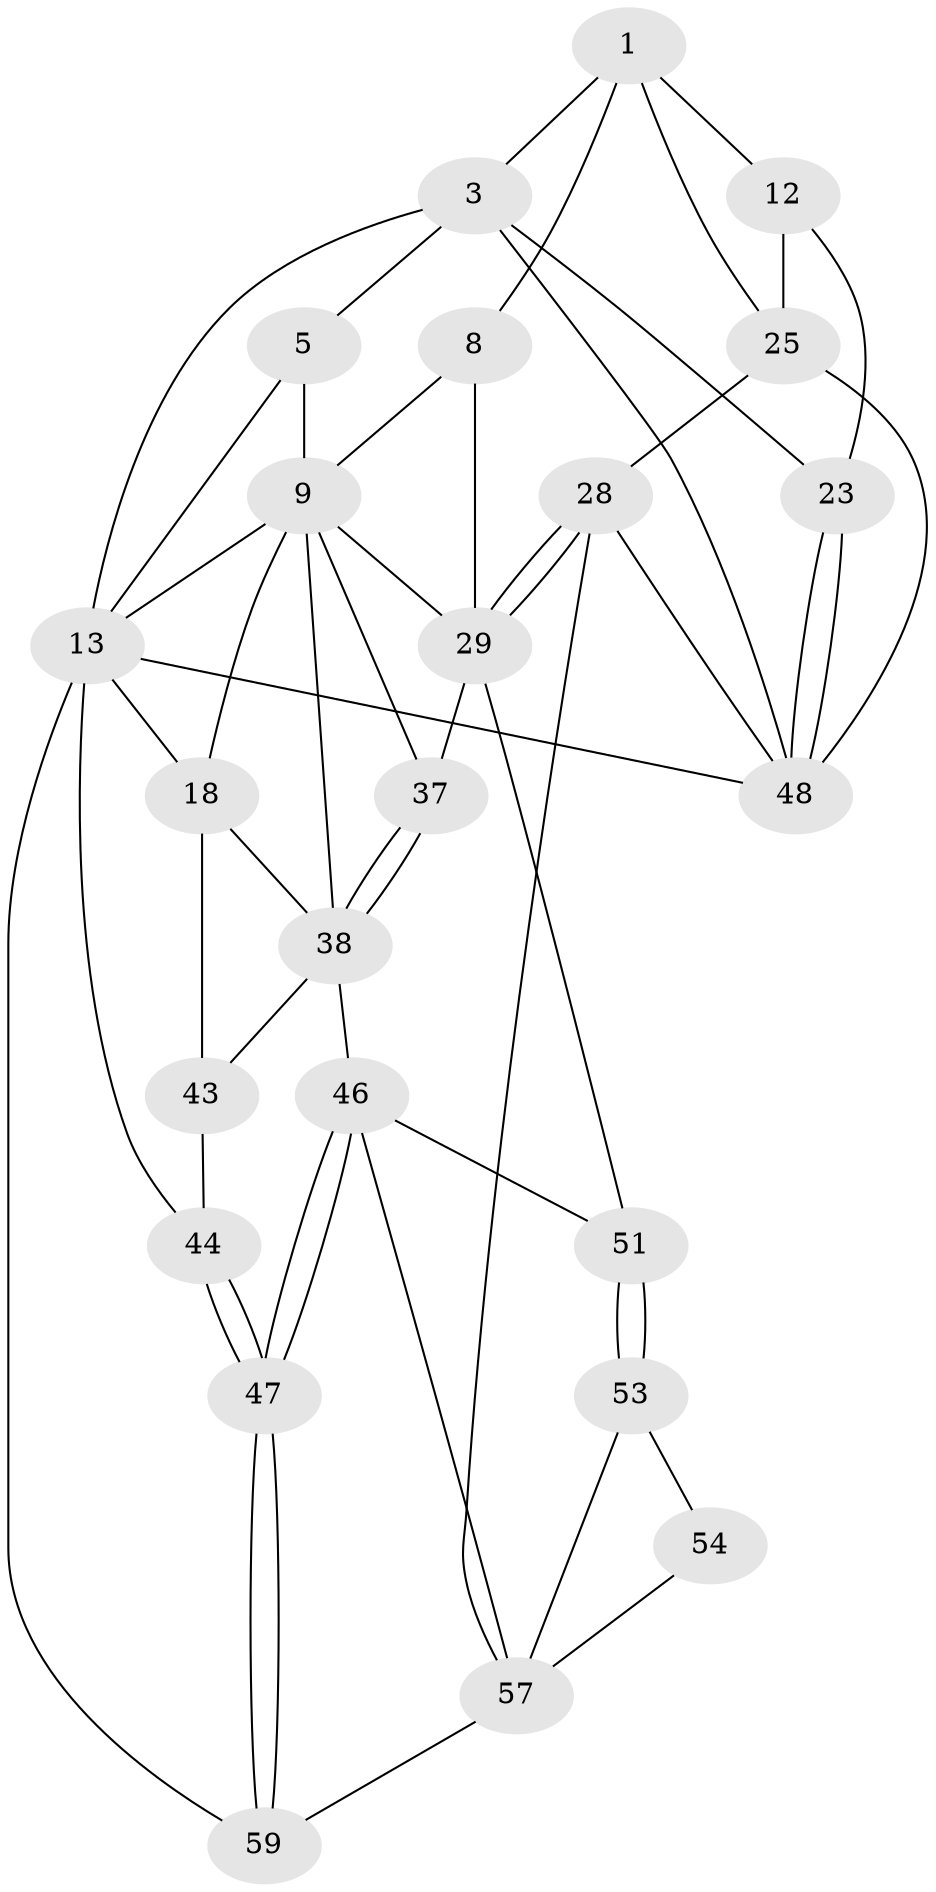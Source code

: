 // original degree distribution, {3: 0.05, 4: 0.23333333333333334, 5: 0.48333333333333334, 6: 0.23333333333333334}
// Generated by graph-tools (version 1.1) at 2025/21/03/04/25 18:21:43]
// undirected, 24 vertices, 54 edges
graph export_dot {
graph [start="1"]
  node [color=gray90,style=filled];
  1 [pos="+0.6356998745259902+0",super="+2+6"];
  3 [pos="+1+0",super="+4"];
  5 [pos="+0.561707924987226+0",super="+11"];
  8 [pos="+0.40575564868225195+0.11901232590823799",super="+19"];
  9 [pos="+0.4042875201756108+0.11768457439043627",super="+16+10"];
  12 [pos="+0.7467779331582997+0.21492829805033004",super="+24"];
  13 [pos="+0+0",super="+14+35"];
  18 [pos="+0.18596766563310815+0.3681286116822992",super="+32"];
  23 [pos="+1+0.44822142837930623"];
  25 [pos="+0.8731895072592899+0.5468534736684637",super="+27"];
  28 [pos="+0.7668374720046622+0.6228933707750135",super="+55"];
  29 [pos="+0.7257462888118744+0.6251826474339296",super="+41+30"];
  37 [pos="+0.4066719562581157+0.6644512170362936"];
  38 [pos="+0.30208034408815665+0.6228322277932933",super="+39+45"];
  43 [pos="+0.13955841220611315+0.6983155655666079"];
  44 [pos="+0.05468700594653596+0.6976571660214214"];
  46 [pos="+0.1607706429680344+0.7404935386003176",super="+52"];
  47 [pos="+0.020514499606707298+0.8615826606390705"];
  48 [pos="+1+1",super="+49"];
  51 [pos="+0.3775106979919564+0.8063771431360947"];
  53 [pos="+0.4362138115743035+0.8946280622034809"];
  54 [pos="+0.6833225187898825+0.6830837342255116"];
  57 [pos="+0.5342666914483083+1",super="+58+60"];
  59 [pos="+0+1"];
  1 -- 3;
  1 -- 12 [weight=2];
  1 -- 8 [weight=2];
  1 -- 25;
  3 -- 23;
  3 -- 48;
  3 -- 5;
  3 -- 13;
  5 -- 13;
  5 -- 9;
  8 -- 9 [weight=2];
  8 -- 29 [weight=2];
  9 -- 18 [weight=2];
  9 -- 37;
  9 -- 38;
  9 -- 29;
  9 -- 13;
  12 -- 25;
  12 -- 23;
  13 -- 18;
  13 -- 44;
  13 -- 48;
  13 -- 59;
  18 -- 38;
  18 -- 43;
  23 -- 48;
  23 -- 48;
  25 -- 48;
  25 -- 28 [weight=2];
  28 -- 29;
  28 -- 29;
  28 -- 57;
  28 -- 48;
  29 -- 51;
  29 -- 37;
  37 -- 38;
  37 -- 38;
  38 -- 46;
  38 -- 43;
  43 -- 44;
  44 -- 47;
  44 -- 47;
  46 -- 47;
  46 -- 47;
  46 -- 51;
  46 -- 57;
  47 -- 59;
  47 -- 59;
  51 -- 53;
  51 -- 53;
  53 -- 54;
  53 -- 57;
  54 -- 57;
  57 -- 59;
}
